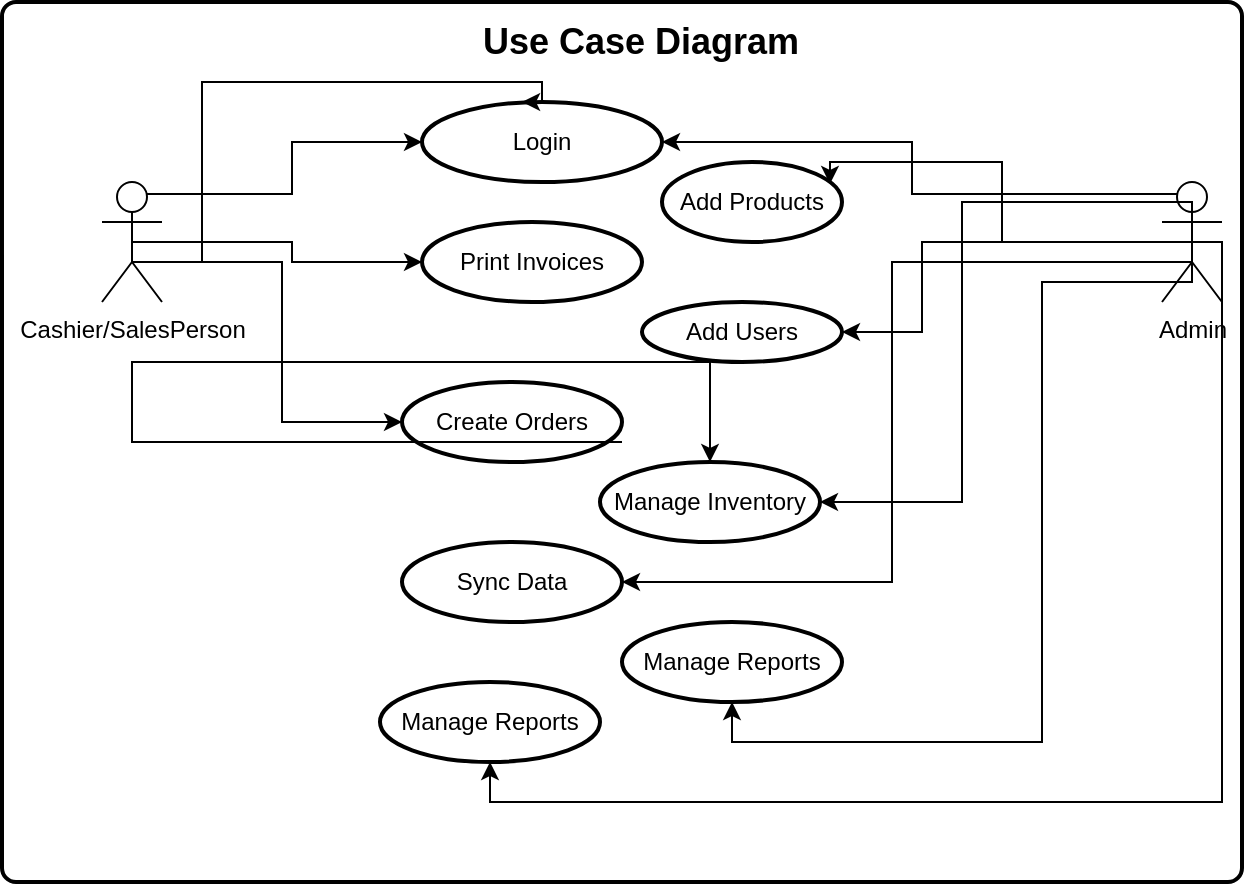 <mxfile version="26.1.1">
  <diagram id="C5RBs43oDa-KdzZeNtuy" name="Page-1">
    <mxGraphModel dx="880" dy="1595" grid="1" gridSize="10" guides="1" tooltips="1" connect="1" arrows="1" fold="1" page="1" pageScale="1" pageWidth="827" pageHeight="1169" math="0" shadow="0">
      <root>
        <mxCell id="WIyWlLk6GJQsqaUBKTNV-0" />
        <mxCell id="WIyWlLk6GJQsqaUBKTNV-1" parent="WIyWlLk6GJQsqaUBKTNV-0" />
        <mxCell id="iWdJsHi3FkGwmlA79bR4-6" value="" style="rounded=1;whiteSpace=wrap;html=1;absoluteArcSize=1;arcSize=14;strokeWidth=2;" vertex="1" parent="WIyWlLk6GJQsqaUBKTNV-1">
          <mxGeometry x="60" y="-10" width="620" height="440" as="geometry" />
        </mxCell>
        <mxCell id="iWdJsHi3FkGwmlA79bR4-7" value="Add Products" style="strokeWidth=2;html=1;shape=mxgraph.flowchart.start_1;whiteSpace=wrap;" vertex="1" parent="WIyWlLk6GJQsqaUBKTNV-1">
          <mxGeometry x="390" y="70" width="90" height="40" as="geometry" />
        </mxCell>
        <mxCell id="iWdJsHi3FkGwmlA79bR4-8" value="Login" style="strokeWidth=2;html=1;shape=mxgraph.flowchart.start_1;whiteSpace=wrap;" vertex="1" parent="WIyWlLk6GJQsqaUBKTNV-1">
          <mxGeometry x="270" y="40" width="120" height="40" as="geometry" />
        </mxCell>
        <mxCell id="iWdJsHi3FkGwmlA79bR4-9" value="Print Invoices" style="strokeWidth=2;html=1;shape=mxgraph.flowchart.start_1;whiteSpace=wrap;" vertex="1" parent="WIyWlLk6GJQsqaUBKTNV-1">
          <mxGeometry x="270" y="100" width="110" height="40" as="geometry" />
        </mxCell>
        <mxCell id="iWdJsHi3FkGwmlA79bR4-10" value="Add Users" style="strokeWidth=2;html=1;shape=mxgraph.flowchart.start_1;whiteSpace=wrap;" vertex="1" parent="WIyWlLk6GJQsqaUBKTNV-1">
          <mxGeometry x="380" y="140" width="100" height="30" as="geometry" />
        </mxCell>
        <mxCell id="iWdJsHi3FkGwmlA79bR4-11" value="Create Orders" style="strokeWidth=2;html=1;shape=mxgraph.flowchart.start_1;whiteSpace=wrap;" vertex="1" parent="WIyWlLk6GJQsqaUBKTNV-1">
          <mxGeometry x="260" y="180" width="110" height="40" as="geometry" />
        </mxCell>
        <mxCell id="iWdJsHi3FkGwmlA79bR4-12" value="Manage Inventory" style="strokeWidth=2;html=1;shape=mxgraph.flowchart.start_1;whiteSpace=wrap;" vertex="1" parent="WIyWlLk6GJQsqaUBKTNV-1">
          <mxGeometry x="359" y="220" width="110" height="40" as="geometry" />
        </mxCell>
        <mxCell id="iWdJsHi3FkGwmlA79bR4-13" value="Sync Data" style="strokeWidth=2;html=1;shape=mxgraph.flowchart.start_1;whiteSpace=wrap;" vertex="1" parent="WIyWlLk6GJQsqaUBKTNV-1">
          <mxGeometry x="260" y="260" width="110" height="40" as="geometry" />
        </mxCell>
        <mxCell id="iWdJsHi3FkGwmlA79bR4-14" value="Manage Reports" style="strokeWidth=2;html=1;shape=mxgraph.flowchart.start_1;whiteSpace=wrap;" vertex="1" parent="WIyWlLk6GJQsqaUBKTNV-1">
          <mxGeometry x="370" y="300" width="110" height="40" as="geometry" />
        </mxCell>
        <mxCell id="iWdJsHi3FkGwmlA79bR4-28" style="edgeStyle=orthogonalEdgeStyle;rounded=0;orthogonalLoop=1;jettySize=auto;html=1;exitX=0.25;exitY=0.1;exitDx=0;exitDy=0;exitPerimeter=0;" edge="1" parent="WIyWlLk6GJQsqaUBKTNV-1" source="iWdJsHi3FkGwmlA79bR4-16" target="iWdJsHi3FkGwmlA79bR4-8">
          <mxGeometry relative="1" as="geometry" />
        </mxCell>
        <mxCell id="iWdJsHi3FkGwmlA79bR4-30" style="edgeStyle=orthogonalEdgeStyle;rounded=0;orthogonalLoop=1;jettySize=auto;html=1;exitX=0.5;exitY=0.5;exitDx=0;exitDy=0;exitPerimeter=0;" edge="1" parent="WIyWlLk6GJQsqaUBKTNV-1" source="iWdJsHi3FkGwmlA79bR4-16" target="iWdJsHi3FkGwmlA79bR4-9">
          <mxGeometry relative="1" as="geometry" />
        </mxCell>
        <mxCell id="iWdJsHi3FkGwmlA79bR4-16" value="Cashier/SalesPerson" style="shape=umlActor;verticalLabelPosition=bottom;verticalAlign=top;html=1;outlineConnect=0;" vertex="1" parent="WIyWlLk6GJQsqaUBKTNV-1">
          <mxGeometry x="110" y="80" width="30" height="60" as="geometry" />
        </mxCell>
        <mxCell id="iWdJsHi3FkGwmlA79bR4-27" style="edgeStyle=orthogonalEdgeStyle;rounded=0;orthogonalLoop=1;jettySize=auto;html=1;exitX=0.25;exitY=0.1;exitDx=0;exitDy=0;exitPerimeter=0;" edge="1" parent="WIyWlLk6GJQsqaUBKTNV-1" source="iWdJsHi3FkGwmlA79bR4-19" target="iWdJsHi3FkGwmlA79bR4-8">
          <mxGeometry relative="1" as="geometry" />
        </mxCell>
        <mxCell id="iWdJsHi3FkGwmlA79bR4-46" style="edgeStyle=orthogonalEdgeStyle;rounded=0;orthogonalLoop=1;jettySize=auto;html=1;exitX=0.5;exitY=0.5;exitDx=0;exitDy=0;exitPerimeter=0;entryX=0.5;entryY=1;entryDx=0;entryDy=0;entryPerimeter=0;" edge="1" parent="WIyWlLk6GJQsqaUBKTNV-1" source="iWdJsHi3FkGwmlA79bR4-19" target="iWdJsHi3FkGwmlA79bR4-35">
          <mxGeometry relative="1" as="geometry">
            <mxPoint x="700" y="370" as="targetPoint" />
            <Array as="points">
              <mxPoint x="670" y="110" />
              <mxPoint x="670" y="390" />
              <mxPoint x="304" y="390" />
            </Array>
          </mxGeometry>
        </mxCell>
        <mxCell id="iWdJsHi3FkGwmlA79bR4-19" value="Admin" style="shape=umlActor;verticalLabelPosition=bottom;verticalAlign=top;html=1;outlineConnect=0;" vertex="1" parent="WIyWlLk6GJQsqaUBKTNV-1">
          <mxGeometry x="640" y="80" width="30" height="60" as="geometry" />
        </mxCell>
        <mxCell id="iWdJsHi3FkGwmlA79bR4-29" style="edgeStyle=orthogonalEdgeStyle;rounded=0;orthogonalLoop=1;jettySize=auto;html=1;exitX=0.5;exitY=0.5;exitDx=0;exitDy=0;exitPerimeter=0;entryX=0.933;entryY=0.275;entryDx=0;entryDy=0;entryPerimeter=0;" edge="1" parent="WIyWlLk6GJQsqaUBKTNV-1" source="iWdJsHi3FkGwmlA79bR4-19" target="iWdJsHi3FkGwmlA79bR4-7">
          <mxGeometry relative="1" as="geometry">
            <Array as="points">
              <mxPoint x="560" y="110" />
              <mxPoint x="560" y="70" />
              <mxPoint x="474" y="70" />
            </Array>
          </mxGeometry>
        </mxCell>
        <mxCell id="iWdJsHi3FkGwmlA79bR4-31" style="edgeStyle=orthogonalEdgeStyle;rounded=0;orthogonalLoop=1;jettySize=auto;html=1;exitX=0.5;exitY=0.5;exitDx=0;exitDy=0;exitPerimeter=0;entryX=1;entryY=0.5;entryDx=0;entryDy=0;entryPerimeter=0;" edge="1" parent="WIyWlLk6GJQsqaUBKTNV-1" source="iWdJsHi3FkGwmlA79bR4-19" target="iWdJsHi3FkGwmlA79bR4-10">
          <mxGeometry relative="1" as="geometry">
            <Array as="points">
              <mxPoint x="520" y="110" />
              <mxPoint x="520" y="155" />
            </Array>
          </mxGeometry>
        </mxCell>
        <mxCell id="iWdJsHi3FkGwmlA79bR4-32" style="edgeStyle=orthogonalEdgeStyle;rounded=0;orthogonalLoop=1;jettySize=auto;html=1;exitX=0.5;exitY=0.5;exitDx=0;exitDy=0;exitPerimeter=0;entryX=1;entryY=0.5;entryDx=0;entryDy=0;entryPerimeter=0;" edge="1" parent="WIyWlLk6GJQsqaUBKTNV-1" source="iWdJsHi3FkGwmlA79bR4-19" target="iWdJsHi3FkGwmlA79bR4-13">
          <mxGeometry relative="1" as="geometry">
            <Array as="points">
              <mxPoint x="655" y="120" />
              <mxPoint x="505" y="120" />
              <mxPoint x="505" y="280" />
            </Array>
          </mxGeometry>
        </mxCell>
        <mxCell id="iWdJsHi3FkGwmlA79bR4-33" style="edgeStyle=orthogonalEdgeStyle;rounded=0;orthogonalLoop=1;jettySize=auto;html=1;exitX=0.5;exitY=0.5;exitDx=0;exitDy=0;exitPerimeter=0;entryX=0;entryY=0.5;entryDx=0;entryDy=0;entryPerimeter=0;" edge="1" parent="WIyWlLk6GJQsqaUBKTNV-1" source="iWdJsHi3FkGwmlA79bR4-16" target="iWdJsHi3FkGwmlA79bR4-11">
          <mxGeometry relative="1" as="geometry">
            <Array as="points">
              <mxPoint x="125" y="120" />
              <mxPoint x="200" y="120" />
              <mxPoint x="200" y="200" />
            </Array>
          </mxGeometry>
        </mxCell>
        <mxCell id="iWdJsHi3FkGwmlA79bR4-34" style="edgeStyle=orthogonalEdgeStyle;rounded=0;orthogonalLoop=1;jettySize=auto;html=1;exitX=0.5;exitY=0.5;exitDx=0;exitDy=0;exitPerimeter=0;entryX=1;entryY=0.5;entryDx=0;entryDy=0;entryPerimeter=0;" edge="1" parent="WIyWlLk6GJQsqaUBKTNV-1" source="iWdJsHi3FkGwmlA79bR4-19" target="iWdJsHi3FkGwmlA79bR4-12">
          <mxGeometry relative="1" as="geometry">
            <Array as="points">
              <mxPoint x="655" y="90" />
              <mxPoint x="540" y="90" />
              <mxPoint x="540" y="240" />
            </Array>
          </mxGeometry>
        </mxCell>
        <mxCell id="iWdJsHi3FkGwmlA79bR4-35" value="Manage Reports" style="strokeWidth=2;html=1;shape=mxgraph.flowchart.start_1;whiteSpace=wrap;" vertex="1" parent="WIyWlLk6GJQsqaUBKTNV-1">
          <mxGeometry x="249" y="330" width="110" height="40" as="geometry" />
        </mxCell>
        <mxCell id="iWdJsHi3FkGwmlA79bR4-41" style="edgeStyle=orthogonalEdgeStyle;rounded=0;orthogonalLoop=1;jettySize=auto;html=1;exitX=0.5;exitY=0.5;exitDx=0;exitDy=0;exitPerimeter=0;entryX=0.5;entryY=1;entryDx=0;entryDy=0;entryPerimeter=0;" edge="1" parent="WIyWlLk6GJQsqaUBKTNV-1" source="iWdJsHi3FkGwmlA79bR4-19" target="iWdJsHi3FkGwmlA79bR4-14">
          <mxGeometry relative="1" as="geometry">
            <Array as="points">
              <mxPoint x="655" y="130" />
              <mxPoint x="580" y="130" />
              <mxPoint x="580" y="360" />
              <mxPoint x="425" y="360" />
            </Array>
          </mxGeometry>
        </mxCell>
        <mxCell id="iWdJsHi3FkGwmlA79bR4-48" style="edgeStyle=orthogonalEdgeStyle;rounded=0;orthogonalLoop=1;jettySize=auto;html=1;exitX=0.5;exitY=0.5;exitDx=0;exitDy=0;exitPerimeter=0;entryX=0.5;entryY=0;entryDx=0;entryDy=0;entryPerimeter=0;" edge="1" parent="WIyWlLk6GJQsqaUBKTNV-1" source="iWdJsHi3FkGwmlA79bR4-6" target="iWdJsHi3FkGwmlA79bR4-12">
          <mxGeometry relative="1" as="geometry">
            <Array as="points">
              <mxPoint x="125" y="170" />
              <mxPoint x="414" y="170" />
            </Array>
          </mxGeometry>
        </mxCell>
        <mxCell id="iWdJsHi3FkGwmlA79bR4-49" value="&lt;b&gt;&lt;font style=&quot;font-size: 18px;&quot;&gt;Use Case Diagram&lt;/font&gt;&lt;/b&gt;" style="text;html=1;align=center;verticalAlign=middle;resizable=0;points=[];autosize=1;strokeColor=none;fillColor=none;" vertex="1" parent="WIyWlLk6GJQsqaUBKTNV-1">
          <mxGeometry x="289" y="-10" width="180" height="40" as="geometry" />
        </mxCell>
        <mxCell id="iWdJsHi3FkGwmlA79bR4-51" value="" style="edgeStyle=orthogonalEdgeStyle;rounded=0;orthogonalLoop=1;jettySize=auto;html=1;exitX=0.5;exitY=0.5;exitDx=0;exitDy=0;exitPerimeter=0;entryX=0.417;entryY=0;entryDx=0;entryDy=0;entryPerimeter=0;" edge="1" parent="WIyWlLk6GJQsqaUBKTNV-1" source="iWdJsHi3FkGwmlA79bR4-16" target="iWdJsHi3FkGwmlA79bR4-8">
          <mxGeometry relative="1" as="geometry">
            <mxPoint x="125" y="110" as="sourcePoint" />
            <mxPoint x="414" y="220" as="targetPoint" />
            <Array as="points">
              <mxPoint x="125" y="120" />
              <mxPoint x="160" y="120" />
              <mxPoint x="160" y="30" />
              <mxPoint x="330" y="30" />
              <mxPoint x="330" y="40" />
            </Array>
          </mxGeometry>
        </mxCell>
      </root>
    </mxGraphModel>
  </diagram>
</mxfile>
